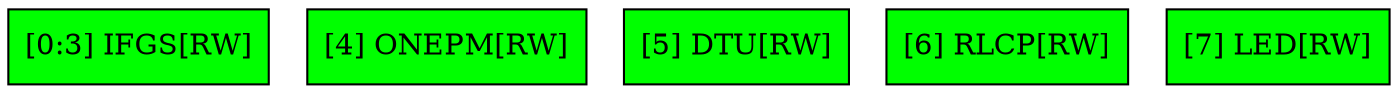 digraph TCR2{
node [shape = "record" 
 style="filled" ];
node0 [ label = "[0:3] IFGS[RW]"
 fillcolor = "green"];
node1 [ label = "[4] ONEPM[RW]"
 fillcolor = "green"];
node2 [ label = "[5] DTU[RW]"
 fillcolor = "green"];
node3 [ label = "[6] RLCP[RW]"
 fillcolor = "green"];
node4 [ label = "[7] LED[RW]"
 fillcolor = "green"];
}